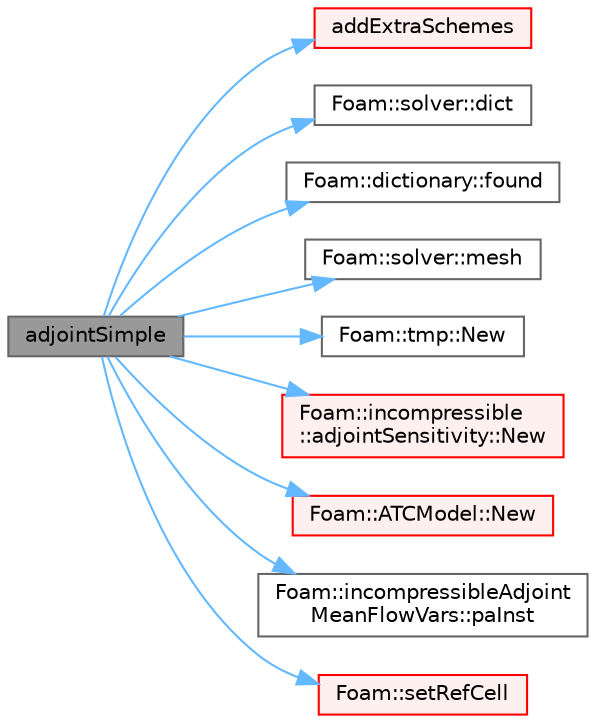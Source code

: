 digraph "adjointSimple"
{
 // LATEX_PDF_SIZE
  bgcolor="transparent";
  edge [fontname=Helvetica,fontsize=10,labelfontname=Helvetica,labelfontsize=10];
  node [fontname=Helvetica,fontsize=10,shape=box,height=0.2,width=0.4];
  rankdir="LR";
  Node1 [id="Node000001",label="adjointSimple",height=0.2,width=0.4,color="gray40", fillcolor="grey60", style="filled", fontcolor="black",tooltip=" "];
  Node1 -> Node2 [id="edge1_Node000001_Node000002",color="steelblue1",style="solid",tooltip=" "];
  Node2 [id="Node000002",label="addExtraSchemes",height=0.2,width=0.4,color="red", fillcolor="#FFF0F0", style="filled",URL="$classFoam_1_1adjointSimple.html#ab51fdad106f0d2a4a9c5c94249f89583",tooltip=" "];
  Node1 -> Node7 [id="edge2_Node000001_Node000007",color="steelblue1",style="solid",tooltip=" "];
  Node7 [id="Node000007",label="Foam::solver::dict",height=0.2,width=0.4,color="grey40", fillcolor="white", style="filled",URL="$classFoam_1_1solver.html#ab78af227b7df31772d6003526a5207ff",tooltip=" "];
  Node1 -> Node8 [id="edge3_Node000001_Node000008",color="steelblue1",style="solid",tooltip=" "];
  Node8 [id="Node000008",label="Foam::dictionary::found",height=0.2,width=0.4,color="grey40", fillcolor="white", style="filled",URL="$classFoam_1_1dictionary.html#a991aa8aeeb065b985015a48bb5066b99",tooltip=" "];
  Node1 -> Node9 [id="edge4_Node000001_Node000009",color="steelblue1",style="solid",tooltip=" "];
  Node9 [id="Node000009",label="Foam::solver::mesh",height=0.2,width=0.4,color="grey40", fillcolor="white", style="filled",URL="$classFoam_1_1solver.html#acb31d92d519d673eae6328d85d16fa52",tooltip=" "];
  Node1 -> Node10 [id="edge5_Node000001_Node000010",color="steelblue1",style="solid",tooltip=" "];
  Node10 [id="Node000010",label="Foam::tmp::New",height=0.2,width=0.4,color="grey40", fillcolor="white", style="filled",URL="$classFoam_1_1tmp.html#acd59a224b5ba7ef3d83ed9a496fcdd61",tooltip=" "];
  Node1 -> Node11 [id="edge6_Node000001_Node000011",color="steelblue1",style="solid",tooltip=" "];
  Node11 [id="Node000011",label="Foam::incompressible\l::adjointSensitivity::New",height=0.2,width=0.4,color="red", fillcolor="#FFF0F0", style="filled",URL="$classFoam_1_1incompressible_1_1adjointSensitivity.html#ae34fc8053330f40b407e7bb444226781",tooltip=" "];
  Node1 -> Node16 [id="edge7_Node000001_Node000016",color="steelblue1",style="solid",tooltip=" "];
  Node16 [id="Node000016",label="Foam::ATCModel::New",height=0.2,width=0.4,color="red", fillcolor="#FFF0F0", style="filled",URL="$classFoam_1_1ATCModel.html#afe9876f71464491b4f73a57dc6f00d50",tooltip=" "];
  Node1 -> Node17 [id="edge8_Node000001_Node000017",color="steelblue1",style="solid",tooltip=" "];
  Node17 [id="Node000017",label="Foam::incompressibleAdjoint\lMeanFlowVars::paInst",height=0.2,width=0.4,color="grey40", fillcolor="white", style="filled",URL="$classFoam_1_1incompressibleAdjointMeanFlowVars.html#ae5e7528431741336304c09488e7006d7",tooltip=" "];
  Node1 -> Node18 [id="edge9_Node000001_Node000018",color="steelblue1",style="solid",tooltip=" "];
  Node18 [id="Node000018",label="Foam::setRefCell",height=0.2,width=0.4,color="red", fillcolor="#FFF0F0", style="filled",URL="$namespaceFoam.html#af465661f2bf224c5c3924f7fed47d367",tooltip=" "];
}
